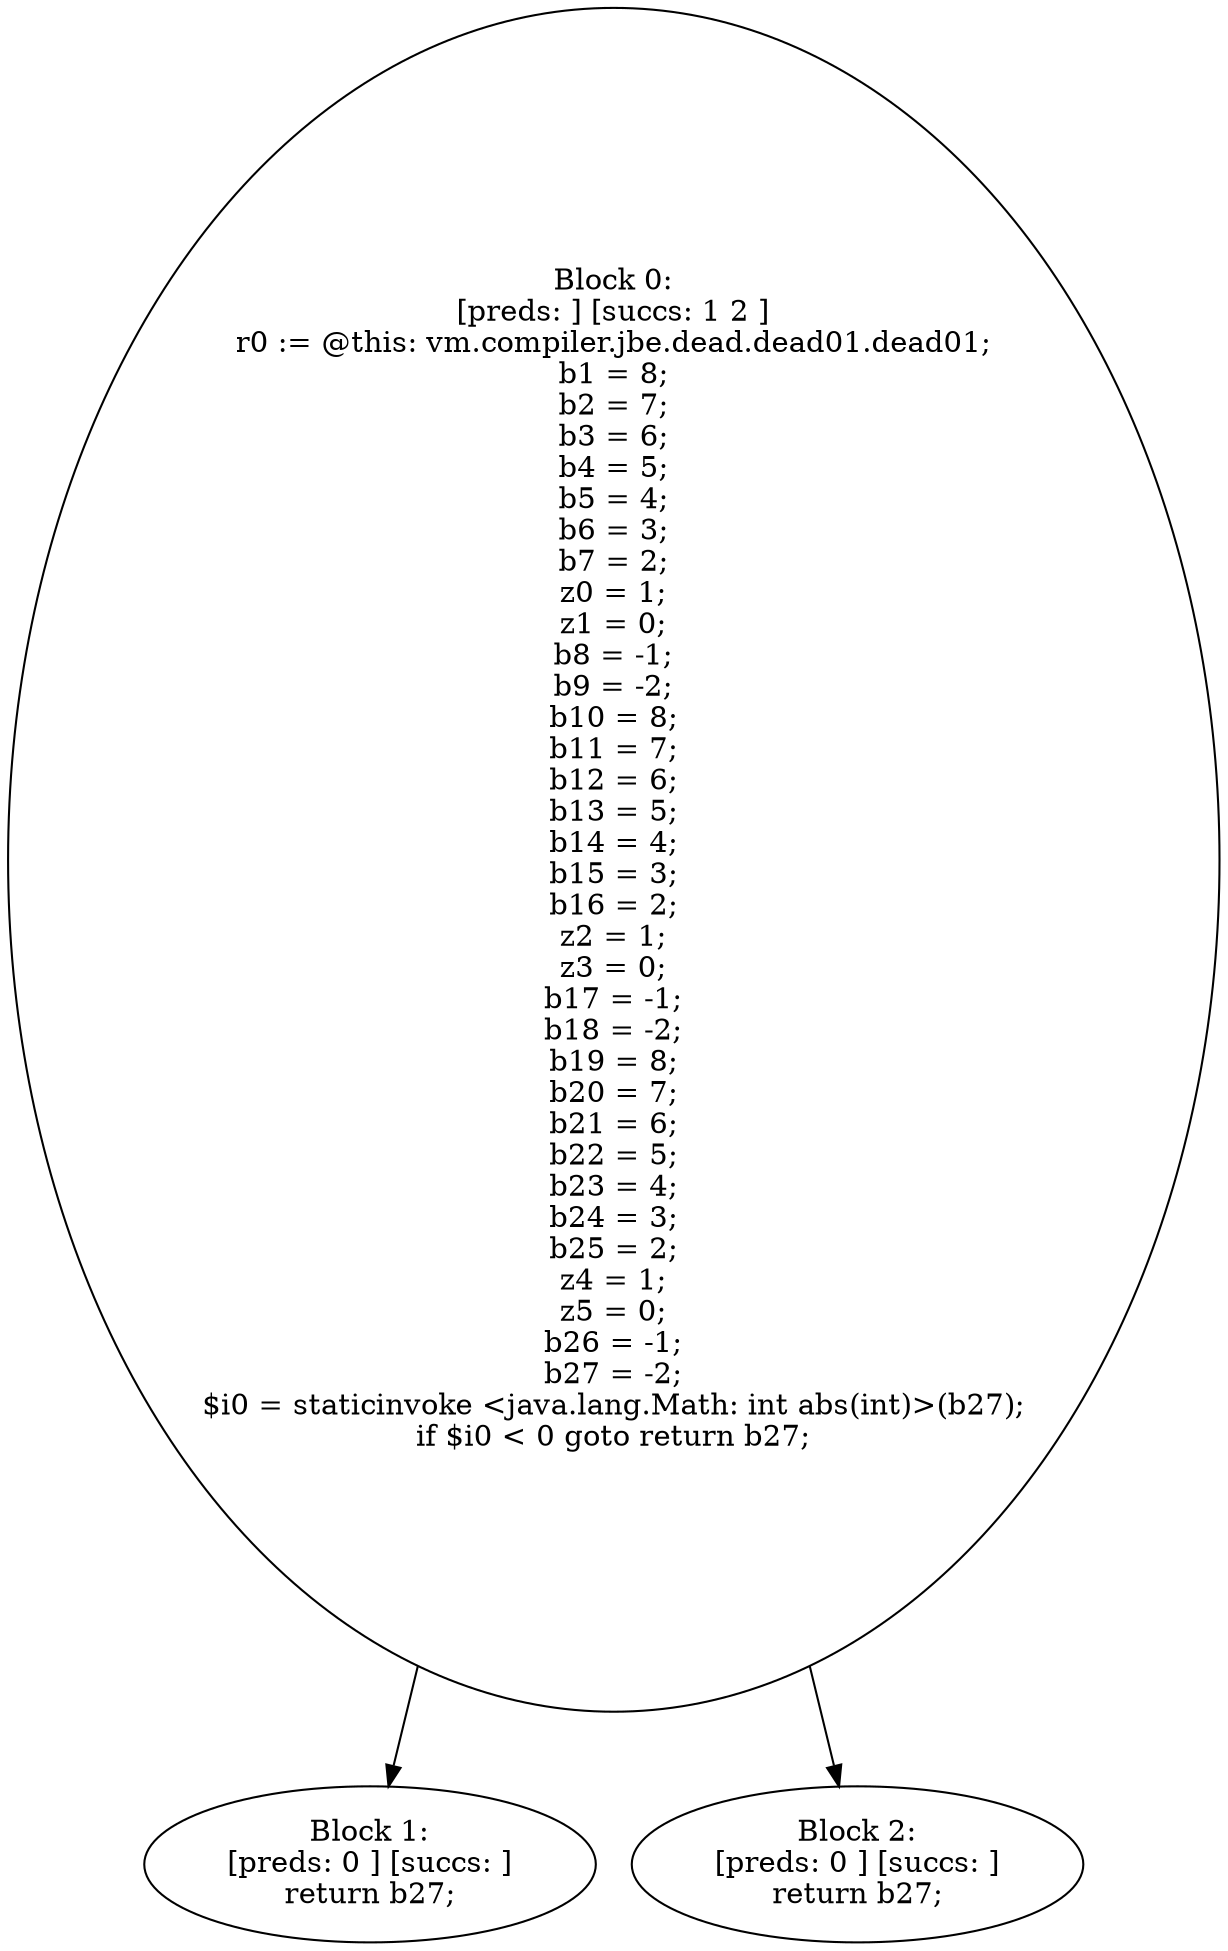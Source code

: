 digraph "unitGraph" {
    "Block 0:
[preds: ] [succs: 1 2 ]
r0 := @this: vm.compiler.jbe.dead.dead01.dead01;
b1 = 8;
b2 = 7;
b3 = 6;
b4 = 5;
b5 = 4;
b6 = 3;
b7 = 2;
z0 = 1;
z1 = 0;
b8 = -1;
b9 = -2;
b10 = 8;
b11 = 7;
b12 = 6;
b13 = 5;
b14 = 4;
b15 = 3;
b16 = 2;
z2 = 1;
z3 = 0;
b17 = -1;
b18 = -2;
b19 = 8;
b20 = 7;
b21 = 6;
b22 = 5;
b23 = 4;
b24 = 3;
b25 = 2;
z4 = 1;
z5 = 0;
b26 = -1;
b27 = -2;
$i0 = staticinvoke <java.lang.Math: int abs(int)>(b27);
if $i0 < 0 goto return b27;
"
    "Block 1:
[preds: 0 ] [succs: ]
return b27;
"
    "Block 2:
[preds: 0 ] [succs: ]
return b27;
"
    "Block 0:
[preds: ] [succs: 1 2 ]
r0 := @this: vm.compiler.jbe.dead.dead01.dead01;
b1 = 8;
b2 = 7;
b3 = 6;
b4 = 5;
b5 = 4;
b6 = 3;
b7 = 2;
z0 = 1;
z1 = 0;
b8 = -1;
b9 = -2;
b10 = 8;
b11 = 7;
b12 = 6;
b13 = 5;
b14 = 4;
b15 = 3;
b16 = 2;
z2 = 1;
z3 = 0;
b17 = -1;
b18 = -2;
b19 = 8;
b20 = 7;
b21 = 6;
b22 = 5;
b23 = 4;
b24 = 3;
b25 = 2;
z4 = 1;
z5 = 0;
b26 = -1;
b27 = -2;
$i0 = staticinvoke <java.lang.Math: int abs(int)>(b27);
if $i0 < 0 goto return b27;
"->"Block 1:
[preds: 0 ] [succs: ]
return b27;
";
    "Block 0:
[preds: ] [succs: 1 2 ]
r0 := @this: vm.compiler.jbe.dead.dead01.dead01;
b1 = 8;
b2 = 7;
b3 = 6;
b4 = 5;
b5 = 4;
b6 = 3;
b7 = 2;
z0 = 1;
z1 = 0;
b8 = -1;
b9 = -2;
b10 = 8;
b11 = 7;
b12 = 6;
b13 = 5;
b14 = 4;
b15 = 3;
b16 = 2;
z2 = 1;
z3 = 0;
b17 = -1;
b18 = -2;
b19 = 8;
b20 = 7;
b21 = 6;
b22 = 5;
b23 = 4;
b24 = 3;
b25 = 2;
z4 = 1;
z5 = 0;
b26 = -1;
b27 = -2;
$i0 = staticinvoke <java.lang.Math: int abs(int)>(b27);
if $i0 < 0 goto return b27;
"->"Block 2:
[preds: 0 ] [succs: ]
return b27;
";
}
